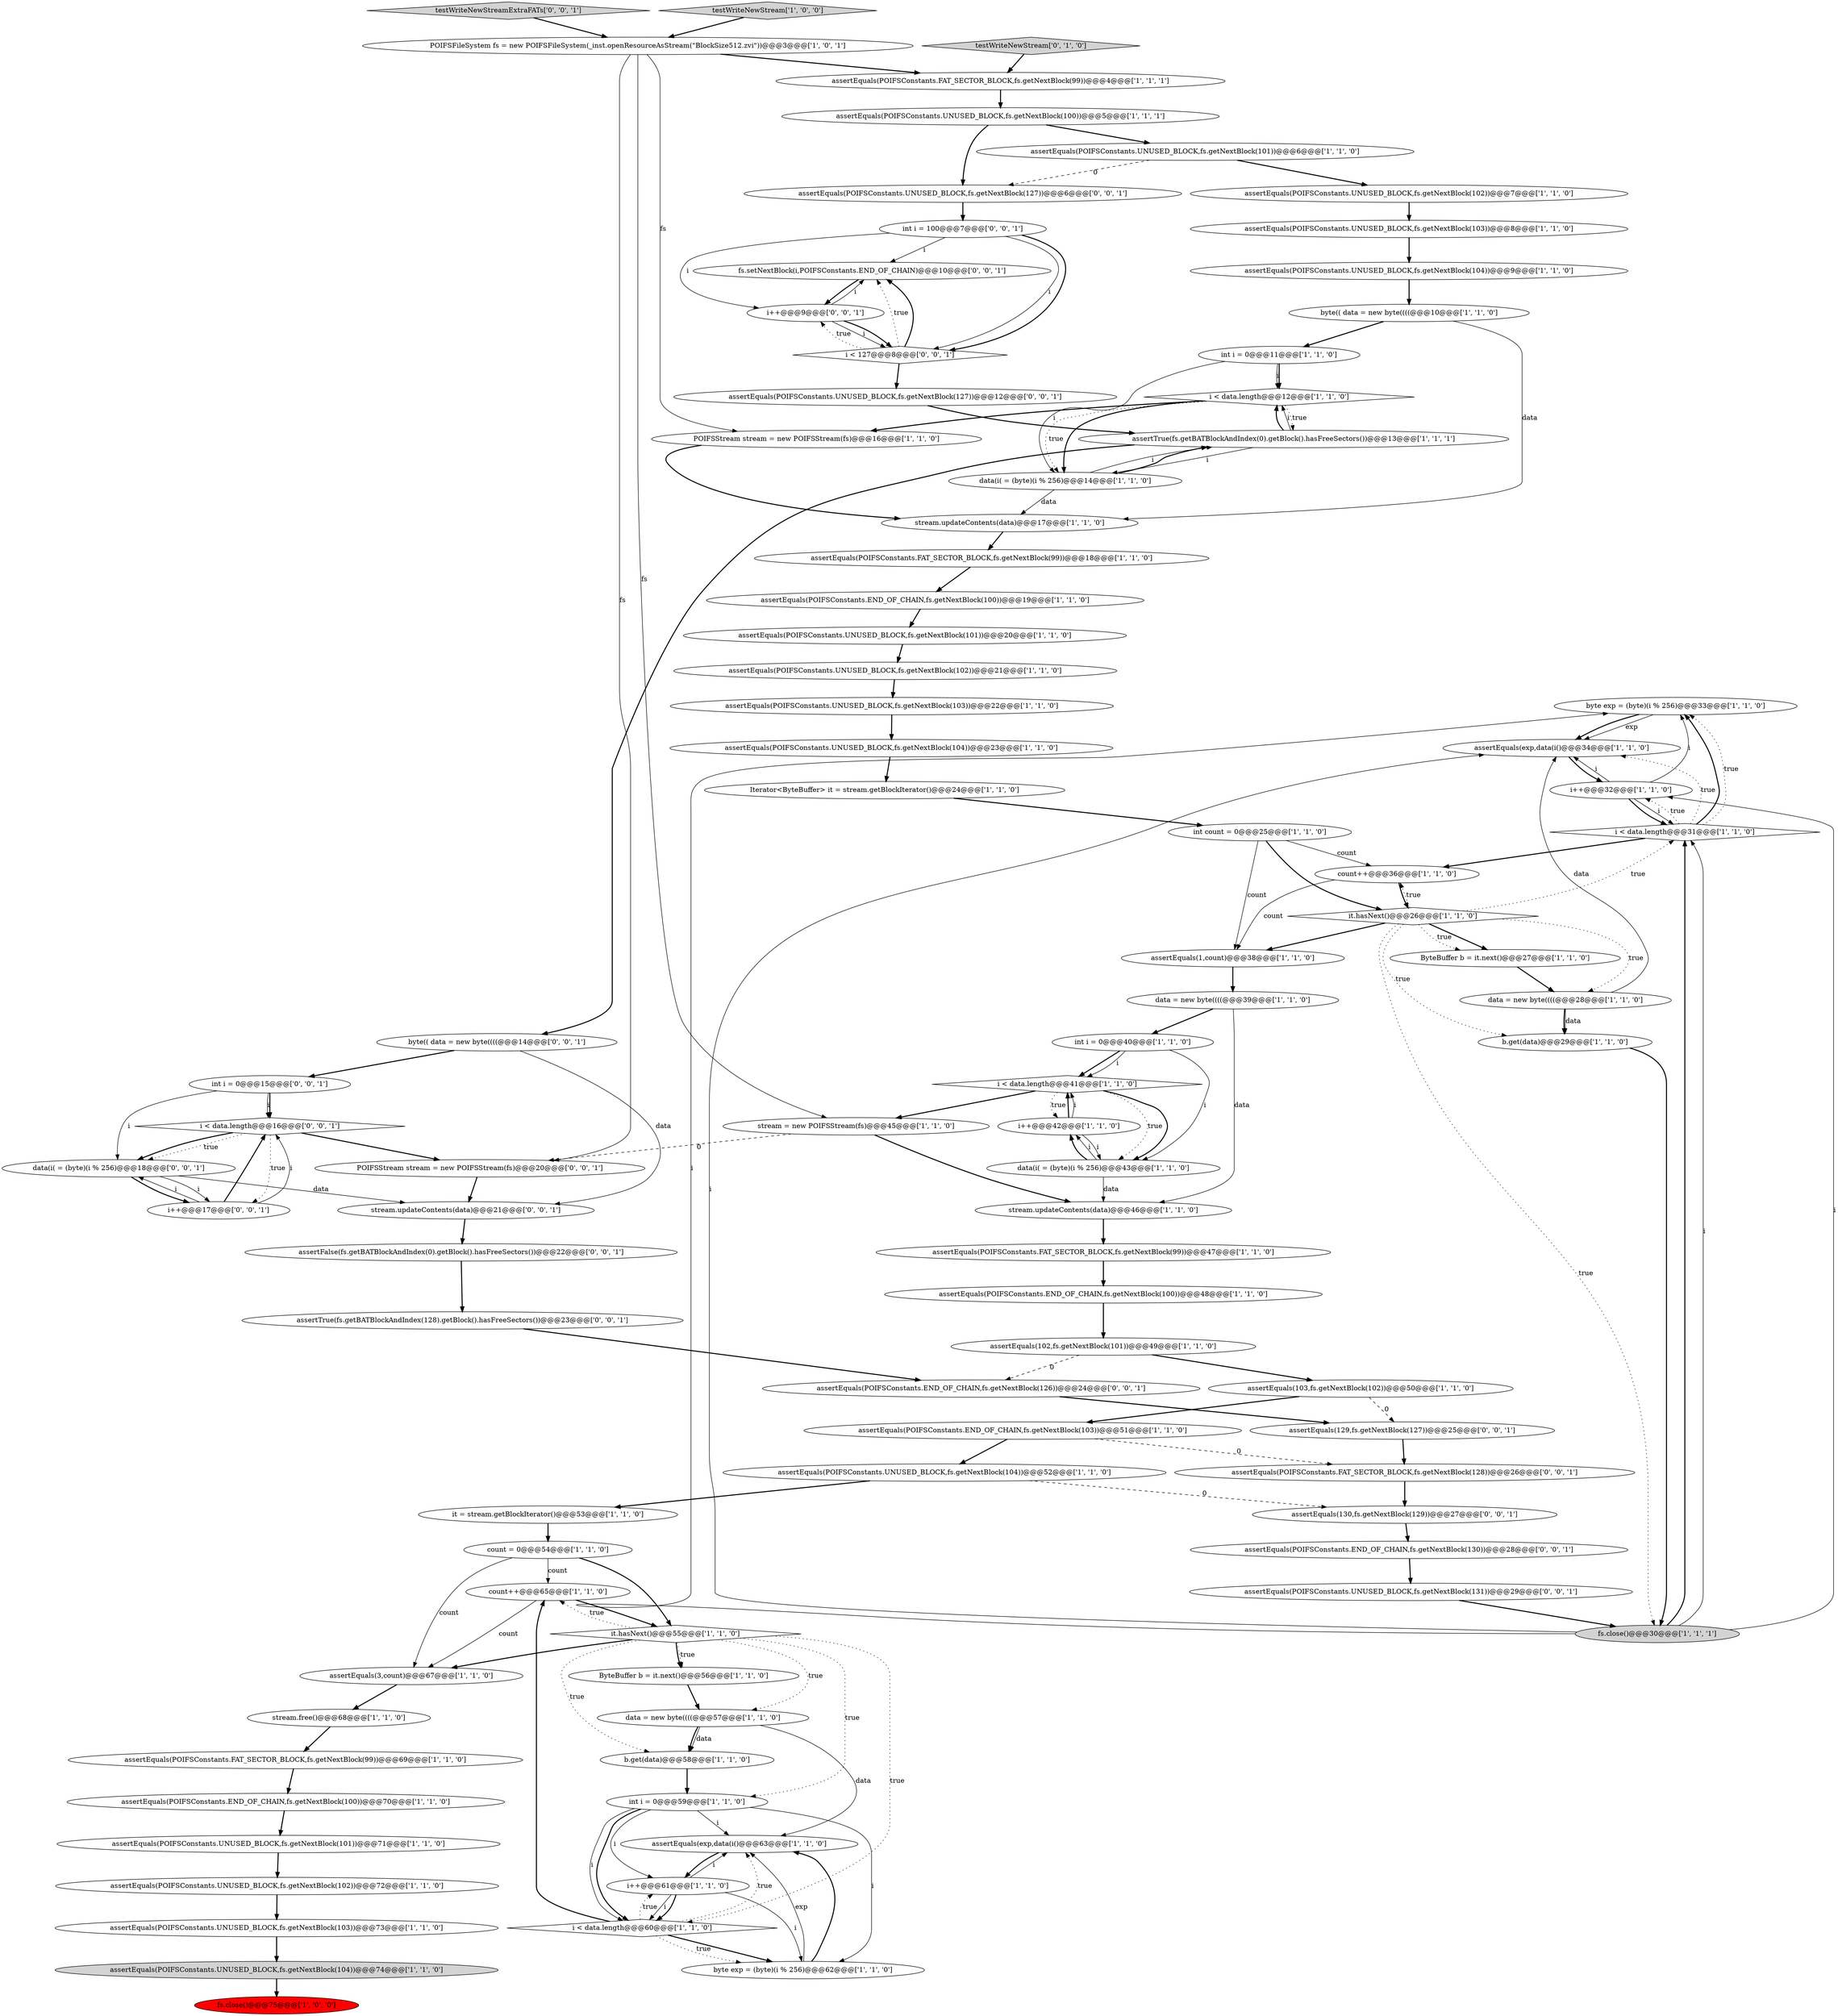 digraph {
27 [style = filled, label = "byte exp = (byte)(i % 256)@@@33@@@['1', '1', '0']", fillcolor = white, shape = ellipse image = "AAA0AAABBB1BBB"];
61 [style = filled, label = "stream.updateContents(data)@@@46@@@['1', '1', '0']", fillcolor = white, shape = ellipse image = "AAA0AAABBB1BBB"];
70 [style = filled, label = "assertEquals(129,fs.getNextBlock(127))@@@25@@@['0', '0', '1']", fillcolor = white, shape = ellipse image = "AAA0AAABBB3BBB"];
23 [style = filled, label = "assertEquals(exp,data(i()@@@63@@@['1', '1', '0']", fillcolor = white, shape = ellipse image = "AAA0AAABBB1BBB"];
69 [style = filled, label = "assertEquals(POIFSConstants.END_OF_CHAIN,fs.getNextBlock(126))@@@24@@@['0', '0', '1']", fillcolor = white, shape = ellipse image = "AAA0AAABBB3BBB"];
20 [style = filled, label = "count++@@@65@@@['1', '1', '0']", fillcolor = white, shape = ellipse image = "AAA0AAABBB1BBB"];
6 [style = filled, label = "byte(( data = new byte((((@@@10@@@['1', '1', '0']", fillcolor = white, shape = ellipse image = "AAA0AAABBB1BBB"];
38 [style = filled, label = "assertEquals(POIFSConstants.UNUSED_BLOCK,fs.getNextBlock(102))@@@72@@@['1', '1', '0']", fillcolor = white, shape = ellipse image = "AAA0AAABBB1BBB"];
47 [style = filled, label = "i++@@@61@@@['1', '1', '0']", fillcolor = white, shape = ellipse image = "AAA0AAABBB1BBB"];
4 [style = filled, label = "assertEquals(103,fs.getNextBlock(102))@@@50@@@['1', '1', '0']", fillcolor = white, shape = ellipse image = "AAA0AAABBB1BBB"];
43 [style = filled, label = "b.get(data)@@@29@@@['1', '1', '0']", fillcolor = white, shape = ellipse image = "AAA0AAABBB1BBB"];
15 [style = filled, label = "assertEquals(POIFSConstants.END_OF_CHAIN,fs.getNextBlock(103))@@@51@@@['1', '1', '0']", fillcolor = white, shape = ellipse image = "AAA0AAABBB1BBB"];
33 [style = filled, label = "stream.updateContents(data)@@@17@@@['1', '1', '0']", fillcolor = white, shape = ellipse image = "AAA0AAABBB1BBB"];
81 [style = filled, label = "assertEquals(POIFSConstants.UNUSED_BLOCK,fs.getNextBlock(127))@@@6@@@['0', '0', '1']", fillcolor = white, shape = ellipse image = "AAA0AAABBB3BBB"];
34 [style = filled, label = "assertEquals(1,count)@@@38@@@['1', '1', '0']", fillcolor = white, shape = ellipse image = "AAA0AAABBB1BBB"];
18 [style = filled, label = "assertEquals(POIFSConstants.UNUSED_BLOCK,fs.getNextBlock(102))@@@21@@@['1', '1', '0']", fillcolor = white, shape = ellipse image = "AAA0AAABBB1BBB"];
51 [style = filled, label = "assertEquals(POIFSConstants.UNUSED_BLOCK,fs.getNextBlock(101))@@@6@@@['1', '1', '0']", fillcolor = white, shape = ellipse image = "AAA0AAABBB1BBB"];
31 [style = filled, label = "b.get(data)@@@58@@@['1', '1', '0']", fillcolor = white, shape = ellipse image = "AAA0AAABBB1BBB"];
63 [style = filled, label = "stream = new POIFSStream(fs)@@@45@@@['1', '1', '0']", fillcolor = white, shape = ellipse image = "AAA0AAABBB1BBB"];
64 [style = filled, label = "data = new byte((((@@@39@@@['1', '1', '0']", fillcolor = white, shape = ellipse image = "AAA0AAABBB1BBB"];
86 [style = filled, label = "assertFalse(fs.getBATBlockAndIndex(0).getBlock().hasFreeSectors())@@@22@@@['0', '0', '1']", fillcolor = white, shape = ellipse image = "AAA0AAABBB3BBB"];
3 [style = filled, label = "i++@@@32@@@['1', '1', '0']", fillcolor = white, shape = ellipse image = "AAA0AAABBB1BBB"];
66 [style = filled, label = "assertEquals(POIFSConstants.UNUSED_BLOCK,fs.getNextBlock(100))@@@5@@@['1', '1', '1']", fillcolor = white, shape = ellipse image = "AAA0AAABBB1BBB"];
12 [style = filled, label = "POIFSStream stream = new POIFSStream(fs)@@@16@@@['1', '1', '0']", fillcolor = white, shape = ellipse image = "AAA0AAABBB1BBB"];
83 [style = filled, label = "int i = 100@@@7@@@['0', '0', '1']", fillcolor = white, shape = ellipse image = "AAA0AAABBB3BBB"];
49 [style = filled, label = "assertEquals(POIFSConstants.END_OF_CHAIN,fs.getNextBlock(100))@@@19@@@['1', '1', '0']", fillcolor = white, shape = ellipse image = "AAA0AAABBB1BBB"];
46 [style = filled, label = "count++@@@36@@@['1', '1', '0']", fillcolor = white, shape = ellipse image = "AAA0AAABBB1BBB"];
35 [style = filled, label = "i < data.length@@@60@@@['1', '1', '0']", fillcolor = white, shape = diamond image = "AAA0AAABBB1BBB"];
74 [style = filled, label = "fs.setNextBlock(i,POIFSConstants.END_OF_CHAIN)@@@10@@@['0', '0', '1']", fillcolor = white, shape = ellipse image = "AAA0AAABBB3BBB"];
62 [style = filled, label = "assertEquals(POIFSConstants.FAT_SECTOR_BLOCK,fs.getNextBlock(99))@@@18@@@['1', '1', '0']", fillcolor = white, shape = ellipse image = "AAA0AAABBB1BBB"];
88 [style = filled, label = "testWriteNewStreamExtraFATs['0', '0', '1']", fillcolor = lightgray, shape = diamond image = "AAA0AAABBB3BBB"];
0 [style = filled, label = "i < data.length@@@12@@@['1', '1', '0']", fillcolor = white, shape = diamond image = "AAA0AAABBB1BBB"];
60 [style = filled, label = "assertEquals(POIFSConstants.FAT_SECTOR_BLOCK,fs.getNextBlock(99))@@@47@@@['1', '1', '0']", fillcolor = white, shape = ellipse image = "AAA0AAABBB1BBB"];
2 [style = filled, label = "fs.close()@@@75@@@['1', '0', '0']", fillcolor = red, shape = ellipse image = "AAA1AAABBB1BBB"];
42 [style = filled, label = "ByteBuffer b = it.next()@@@56@@@['1', '1', '0']", fillcolor = white, shape = ellipse image = "AAA0AAABBB1BBB"];
8 [style = filled, label = "assertEquals(POIFSConstants.UNUSED_BLOCK,fs.getNextBlock(103))@@@8@@@['1', '1', '0']", fillcolor = white, shape = ellipse image = "AAA0AAABBB1BBB"];
44 [style = filled, label = "assertEquals(POIFSConstants.UNUSED_BLOCK,fs.getNextBlock(102))@@@7@@@['1', '1', '0']", fillcolor = white, shape = ellipse image = "AAA0AAABBB1BBB"];
67 [style = filled, label = "it.hasNext()@@@55@@@['1', '1', '0']", fillcolor = white, shape = diamond image = "AAA0AAABBB1BBB"];
30 [style = filled, label = "assertEquals(POIFSConstants.UNUSED_BLOCK,fs.getNextBlock(101))@@@71@@@['1', '1', '0']", fillcolor = white, shape = ellipse image = "AAA0AAABBB1BBB"];
14 [style = filled, label = "int i = 0@@@40@@@['1', '1', '0']", fillcolor = white, shape = ellipse image = "AAA0AAABBB1BBB"];
58 [style = filled, label = "assertEquals(3,count)@@@67@@@['1', '1', '0']", fillcolor = white, shape = ellipse image = "AAA0AAABBB1BBB"];
28 [style = filled, label = "assertEquals(POIFSConstants.UNUSED_BLOCK,fs.getNextBlock(104))@@@23@@@['1', '1', '0']", fillcolor = white, shape = ellipse image = "AAA0AAABBB1BBB"];
56 [style = filled, label = "assertEquals(POIFSConstants.UNUSED_BLOCK,fs.getNextBlock(104))@@@9@@@['1', '1', '0']", fillcolor = white, shape = ellipse image = "AAA0AAABBB1BBB"];
80 [style = filled, label = "i < data.length@@@16@@@['0', '0', '1']", fillcolor = white, shape = diamond image = "AAA0AAABBB3BBB"];
19 [style = filled, label = "it.hasNext()@@@26@@@['1', '1', '0']", fillcolor = white, shape = diamond image = "AAA0AAABBB1BBB"];
10 [style = filled, label = "i < data.length@@@31@@@['1', '1', '0']", fillcolor = white, shape = diamond image = "AAA0AAABBB1BBB"];
16 [style = filled, label = "count = 0@@@54@@@['1', '1', '0']", fillcolor = white, shape = ellipse image = "AAA0AAABBB1BBB"];
79 [style = filled, label = "data(i( = (byte)(i % 256)@@@18@@@['0', '0', '1']", fillcolor = white, shape = ellipse image = "AAA0AAABBB3BBB"];
85 [style = filled, label = "i++@@@17@@@['0', '0', '1']", fillcolor = white, shape = ellipse image = "AAA0AAABBB3BBB"];
89 [style = filled, label = "int i = 0@@@15@@@['0', '0', '1']", fillcolor = white, shape = ellipse image = "AAA0AAABBB3BBB"];
45 [style = filled, label = "i++@@@42@@@['1', '1', '0']", fillcolor = white, shape = ellipse image = "AAA0AAABBB1BBB"];
54 [style = filled, label = "stream.free()@@@68@@@['1', '1', '0']", fillcolor = white, shape = ellipse image = "AAA0AAABBB1BBB"];
25 [style = filled, label = "i < data.length@@@41@@@['1', '1', '0']", fillcolor = white, shape = diamond image = "AAA0AAABBB1BBB"];
52 [style = filled, label = "data = new byte((((@@@28@@@['1', '1', '0']", fillcolor = white, shape = ellipse image = "AAA0AAABBB1BBB"];
78 [style = filled, label = "assertEquals(POIFSConstants.UNUSED_BLOCK,fs.getNextBlock(127))@@@12@@@['0', '0', '1']", fillcolor = white, shape = ellipse image = "AAA0AAABBB3BBB"];
21 [style = filled, label = "assertEquals(POIFSConstants.FAT_SECTOR_BLOCK,fs.getNextBlock(99))@@@69@@@['1', '1', '0']", fillcolor = white, shape = ellipse image = "AAA0AAABBB1BBB"];
55 [style = filled, label = "int count = 0@@@25@@@['1', '1', '0']", fillcolor = white, shape = ellipse image = "AAA0AAABBB1BBB"];
84 [style = filled, label = "assertEquals(POIFSConstants.FAT_SECTOR_BLOCK,fs.getNextBlock(128))@@@26@@@['0', '0', '1']", fillcolor = white, shape = ellipse image = "AAA0AAABBB3BBB"];
87 [style = filled, label = "assertEquals(130,fs.getNextBlock(129))@@@27@@@['0', '0', '1']", fillcolor = white, shape = ellipse image = "AAA0AAABBB3BBB"];
90 [style = filled, label = "assertEquals(POIFSConstants.UNUSED_BLOCK,fs.getNextBlock(131))@@@29@@@['0', '0', '1']", fillcolor = white, shape = ellipse image = "AAA0AAABBB3BBB"];
53 [style = filled, label = "assertEquals(POIFSConstants.END_OF_CHAIN,fs.getNextBlock(100))@@@70@@@['1', '1', '0']", fillcolor = white, shape = ellipse image = "AAA0AAABBB1BBB"];
41 [style = filled, label = "assertEquals(POIFSConstants.UNUSED_BLOCK,fs.getNextBlock(103))@@@73@@@['1', '1', '0']", fillcolor = white, shape = ellipse image = "AAA0AAABBB1BBB"];
5 [style = filled, label = "data(i( = (byte)(i % 256)@@@43@@@['1', '1', '0']", fillcolor = white, shape = ellipse image = "AAA0AAABBB1BBB"];
29 [style = filled, label = "assertEquals(POIFSConstants.UNUSED_BLOCK,fs.getNextBlock(104))@@@74@@@['1', '1', '0']", fillcolor = lightgray, shape = ellipse image = "AAA0AAABBB1BBB"];
37 [style = filled, label = "int i = 0@@@59@@@['1', '1', '0']", fillcolor = white, shape = ellipse image = "AAA0AAABBB1BBB"];
50 [style = filled, label = "byte exp = (byte)(i % 256)@@@62@@@['1', '1', '0']", fillcolor = white, shape = ellipse image = "AAA0AAABBB1BBB"];
26 [style = filled, label = "it = stream.getBlockIterator()@@@53@@@['1', '1', '0']", fillcolor = white, shape = ellipse image = "AAA0AAABBB1BBB"];
11 [style = filled, label = "POIFSFileSystem fs = new POIFSFileSystem(_inst.openResourceAsStream(\"BlockSize512.zvi\"))@@@3@@@['1', '0', '1']", fillcolor = white, shape = ellipse image = "AAA0AAABBB1BBB"];
77 [style = filled, label = "i++@@@9@@@['0', '0', '1']", fillcolor = white, shape = ellipse image = "AAA0AAABBB3BBB"];
65 [style = filled, label = "assertEquals(exp,data(i()@@@34@@@['1', '1', '0']", fillcolor = white, shape = ellipse image = "AAA0AAABBB1BBB"];
7 [style = filled, label = "data = new byte((((@@@57@@@['1', '1', '0']", fillcolor = white, shape = ellipse image = "AAA0AAABBB1BBB"];
9 [style = filled, label = "assertEquals(POIFSConstants.UNUSED_BLOCK,fs.getNextBlock(104))@@@52@@@['1', '1', '0']", fillcolor = white, shape = ellipse image = "AAA0AAABBB1BBB"];
59 [style = filled, label = "assertEquals(102,fs.getNextBlock(101))@@@49@@@['1', '1', '0']", fillcolor = white, shape = ellipse image = "AAA0AAABBB1BBB"];
32 [style = filled, label = "assertTrue(fs.getBATBlockAndIndex(0).getBlock().hasFreeSectors())@@@13@@@['1', '1', '1']", fillcolor = white, shape = ellipse image = "AAA0AAABBB1BBB"];
48 [style = filled, label = "testWriteNewStream['1', '0', '0']", fillcolor = lightgray, shape = diamond image = "AAA0AAABBB1BBB"];
1 [style = filled, label = "assertEquals(POIFSConstants.UNUSED_BLOCK,fs.getNextBlock(101))@@@20@@@['1', '1', '0']", fillcolor = white, shape = ellipse image = "AAA0AAABBB1BBB"];
57 [style = filled, label = "assertEquals(POIFSConstants.END_OF_CHAIN,fs.getNextBlock(100))@@@48@@@['1', '1', '0']", fillcolor = white, shape = ellipse image = "AAA0AAABBB1BBB"];
72 [style = filled, label = "i < 127@@@8@@@['0', '0', '1']", fillcolor = white, shape = diamond image = "AAA0AAABBB3BBB"];
24 [style = filled, label = "ByteBuffer b = it.next()@@@27@@@['1', '1', '0']", fillcolor = white, shape = ellipse image = "AAA0AAABBB1BBB"];
73 [style = filled, label = "POIFSStream stream = new POIFSStream(fs)@@@20@@@['0', '0', '1']", fillcolor = white, shape = ellipse image = "AAA0AAABBB3BBB"];
22 [style = filled, label = "assertEquals(POIFSConstants.FAT_SECTOR_BLOCK,fs.getNextBlock(99))@@@4@@@['1', '1', '1']", fillcolor = white, shape = ellipse image = "AAA0AAABBB1BBB"];
76 [style = filled, label = "assertTrue(fs.getBATBlockAndIndex(128).getBlock().hasFreeSectors())@@@23@@@['0', '0', '1']", fillcolor = white, shape = ellipse image = "AAA0AAABBB3BBB"];
40 [style = filled, label = "fs.close()@@@30@@@['1', '1', '1']", fillcolor = lightgray, shape = ellipse image = "AAA0AAABBB1BBB"];
68 [style = filled, label = "testWriteNewStream['0', '1', '0']", fillcolor = lightgray, shape = diamond image = "AAA0AAABBB2BBB"];
75 [style = filled, label = "assertEquals(POIFSConstants.END_OF_CHAIN,fs.getNextBlock(130))@@@28@@@['0', '0', '1']", fillcolor = white, shape = ellipse image = "AAA0AAABBB3BBB"];
39 [style = filled, label = "assertEquals(POIFSConstants.UNUSED_BLOCK,fs.getNextBlock(103))@@@22@@@['1', '1', '0']", fillcolor = white, shape = ellipse image = "AAA0AAABBB1BBB"];
17 [style = filled, label = "int i = 0@@@11@@@['1', '1', '0']", fillcolor = white, shape = ellipse image = "AAA0AAABBB1BBB"];
36 [style = filled, label = "data(i( = (byte)(i % 256)@@@14@@@['1', '1', '0']", fillcolor = white, shape = ellipse image = "AAA0AAABBB1BBB"];
13 [style = filled, label = "Iterator<ByteBuffer> it = stream.getBlockIterator()@@@24@@@['1', '1', '0']", fillcolor = white, shape = ellipse image = "AAA0AAABBB1BBB"];
71 [style = filled, label = "stream.updateContents(data)@@@21@@@['0', '0', '1']", fillcolor = white, shape = ellipse image = "AAA0AAABBB3BBB"];
82 [style = filled, label = "byte(( data = new byte((((@@@14@@@['0', '0', '1']", fillcolor = white, shape = ellipse image = "AAA0AAABBB3BBB"];
19->40 [style = dotted, label="true"];
79->85 [style = solid, label="i"];
19->10 [style = dotted, label="true"];
31->37 [style = bold, label=""];
14->5 [style = solid, label="i"];
37->47 [style = solid, label="i"];
14->25 [style = bold, label=""];
44->8 [style = bold, label=""];
32->36 [style = solid, label="i"];
13->55 [style = bold, label=""];
81->83 [style = bold, label=""];
88->11 [style = bold, label=""];
37->50 [style = solid, label="i"];
32->0 [style = bold, label=""];
4->15 [style = bold, label=""];
10->65 [style = dotted, label="true"];
10->3 [style = dotted, label="true"];
83->77 [style = solid, label="i"];
67->31 [style = dotted, label="true"];
14->25 [style = solid, label="i"];
5->45 [style = bold, label=""];
7->31 [style = bold, label=""];
38->41 [style = bold, label=""];
57->59 [style = bold, label=""];
67->37 [style = dotted, label="true"];
11->73 [style = solid, label="fs"];
16->58 [style = solid, label="count"];
59->69 [style = dashed, label="0"];
19->24 [style = bold, label=""];
25->63 [style = bold, label=""];
9->26 [style = bold, label=""];
43->40 [style = bold, label=""];
4->70 [style = dashed, label="0"];
29->2 [style = bold, label=""];
45->25 [style = bold, label=""];
71->86 [style = bold, label=""];
36->32 [style = solid, label="i"];
35->50 [style = bold, label=""];
35->47 [style = dotted, label="true"];
34->64 [style = bold, label=""];
62->49 [style = bold, label=""];
73->71 [style = bold, label=""];
79->71 [style = solid, label="data"];
5->61 [style = solid, label="data"];
67->58 [style = bold, label=""];
16->67 [style = bold, label=""];
55->46 [style = solid, label="count"];
19->34 [style = bold, label=""];
80->79 [style = dotted, label="true"];
85->80 [style = solid, label="i"];
40->27 [style = solid, label="i"];
50->23 [style = bold, label=""];
27->65 [style = solid, label="exp"];
35->20 [style = bold, label=""];
9->87 [style = dashed, label="0"];
47->35 [style = solid, label="i"];
77->72 [style = solid, label="i"];
51->44 [style = bold, label=""];
59->4 [style = bold, label=""];
89->79 [style = solid, label="i"];
53->30 [style = bold, label=""];
89->80 [style = bold, label=""];
3->65 [style = solid, label="i"];
77->74 [style = solid, label="i"];
85->79 [style = solid, label="i"];
70->84 [style = bold, label=""];
40->10 [style = solid, label="i"];
58->54 [style = bold, label=""];
0->36 [style = bold, label=""];
25->45 [style = dotted, label="true"];
3->10 [style = bold, label=""];
26->16 [style = bold, label=""];
20->67 [style = bold, label=""];
80->79 [style = bold, label=""];
60->57 [style = bold, label=""];
11->63 [style = solid, label="fs"];
3->10 [style = solid, label="i"];
25->5 [style = dotted, label="true"];
72->77 [style = dotted, label="true"];
49->1 [style = bold, label=""];
32->82 [style = bold, label=""];
7->31 [style = solid, label="data"];
15->9 [style = bold, label=""];
32->0 [style = solid, label="i"];
36->33 [style = solid, label="data"];
7->23 [style = solid, label="data"];
12->33 [style = bold, label=""];
66->51 [style = bold, label=""];
74->77 [style = bold, label=""];
46->19 [style = bold, label=""];
42->7 [style = bold, label=""];
64->14 [style = bold, label=""];
86->76 [style = bold, label=""];
15->84 [style = dashed, label="0"];
55->19 [style = bold, label=""];
75->90 [style = bold, label=""];
37->23 [style = solid, label="i"];
82->89 [style = bold, label=""];
85->80 [style = bold, label=""];
67->20 [style = dotted, label="true"];
6->17 [style = bold, label=""];
56->6 [style = bold, label=""];
17->0 [style = solid, label="i"];
40->65 [style = solid, label="i"];
45->5 [style = solid, label="i"];
67->35 [style = dotted, label="true"];
0->12 [style = bold, label=""];
72->74 [style = dotted, label="true"];
17->36 [style = solid, label="i"];
19->24 [style = dotted, label="true"];
47->23 [style = solid, label="i"];
67->42 [style = dotted, label="true"];
40->3 [style = solid, label="i"];
52->43 [style = bold, label=""];
46->34 [style = solid, label="count"];
17->0 [style = bold, label=""];
22->66 [style = bold, label=""];
18->39 [style = bold, label=""];
47->50 [style = solid, label="i"];
48->11 [style = bold, label=""];
23->47 [style = bold, label=""];
45->25 [style = solid, label="i"];
19->43 [style = dotted, label="true"];
11->22 [style = bold, label=""];
66->81 [style = bold, label=""];
54->21 [style = bold, label=""];
25->5 [style = bold, label=""];
63->73 [style = dashed, label="0"];
63->61 [style = bold, label=""];
37->35 [style = bold, label=""];
0->32 [style = dotted, label="true"];
55->34 [style = solid, label="count"];
16->20 [style = solid, label="count"];
35->23 [style = dotted, label="true"];
40->10 [style = bold, label=""];
37->35 [style = solid, label="i"];
30->38 [style = bold, label=""];
8->56 [style = bold, label=""];
65->3 [style = bold, label=""];
33->62 [style = bold, label=""];
72->74 [style = bold, label=""];
61->60 [style = bold, label=""];
20->58 [style = solid, label="count"];
3->27 [style = solid, label="i"];
10->27 [style = bold, label=""];
41->29 [style = bold, label=""];
5->45 [style = solid, label="i"];
10->46 [style = bold, label=""];
90->40 [style = bold, label=""];
83->72 [style = solid, label="i"];
36->32 [style = bold, label=""];
28->13 [style = bold, label=""];
1->18 [style = bold, label=""];
77->72 [style = bold, label=""];
87->75 [style = bold, label=""];
47->35 [style = bold, label=""];
80->73 [style = bold, label=""];
51->81 [style = dashed, label="0"];
68->22 [style = bold, label=""];
39->28 [style = bold, label=""];
19->52 [style = dotted, label="true"];
79->85 [style = bold, label=""];
0->36 [style = dotted, label="true"];
52->43 [style = solid, label="data"];
72->78 [style = bold, label=""];
89->80 [style = solid, label="i"];
27->65 [style = bold, label=""];
78->32 [style = bold, label=""];
50->23 [style = solid, label="exp"];
84->87 [style = bold, label=""];
6->33 [style = solid, label="data"];
76->69 [style = bold, label=""];
64->61 [style = solid, label="data"];
19->46 [style = dotted, label="true"];
80->85 [style = dotted, label="true"];
67->42 [style = bold, label=""];
24->52 [style = bold, label=""];
82->71 [style = solid, label="data"];
35->50 [style = dotted, label="true"];
83->74 [style = solid, label="i"];
10->27 [style = dotted, label="true"];
69->70 [style = bold, label=""];
52->65 [style = solid, label="data"];
67->7 [style = dotted, label="true"];
11->12 [style = solid, label="fs"];
83->72 [style = bold, label=""];
21->53 [style = bold, label=""];
}
